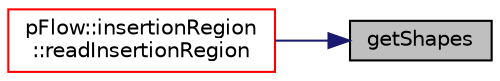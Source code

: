 digraph "getShapes"
{
 // LATEX_PDF_SIZE
  edge [fontname="Helvetica",fontsize="10",labelfontname="Helvetica",labelfontsize="10"];
  node [fontname="Helvetica",fontsize="10",shape=record];
  rankdir="RL";
  Node1 [label="getShapes",height=0.2,width=0.4,color="black", fillcolor="grey75", style="filled", fontcolor="black",tooltip=" "];
  Node1 -> Node2 [dir="back",color="midnightblue",fontsize="10",style="solid",fontname="Helvetica"];
  Node2 [label="pFlow::insertionRegion\l::readInsertionRegion",height=0.2,width=0.4,color="red", fillcolor="white", style="filled",URL="$classpFlow_1_1insertionRegion.html#adcd85aab41f3f4715afb2d17e5f8d53d",tooltip="read from dictionary"];
}
